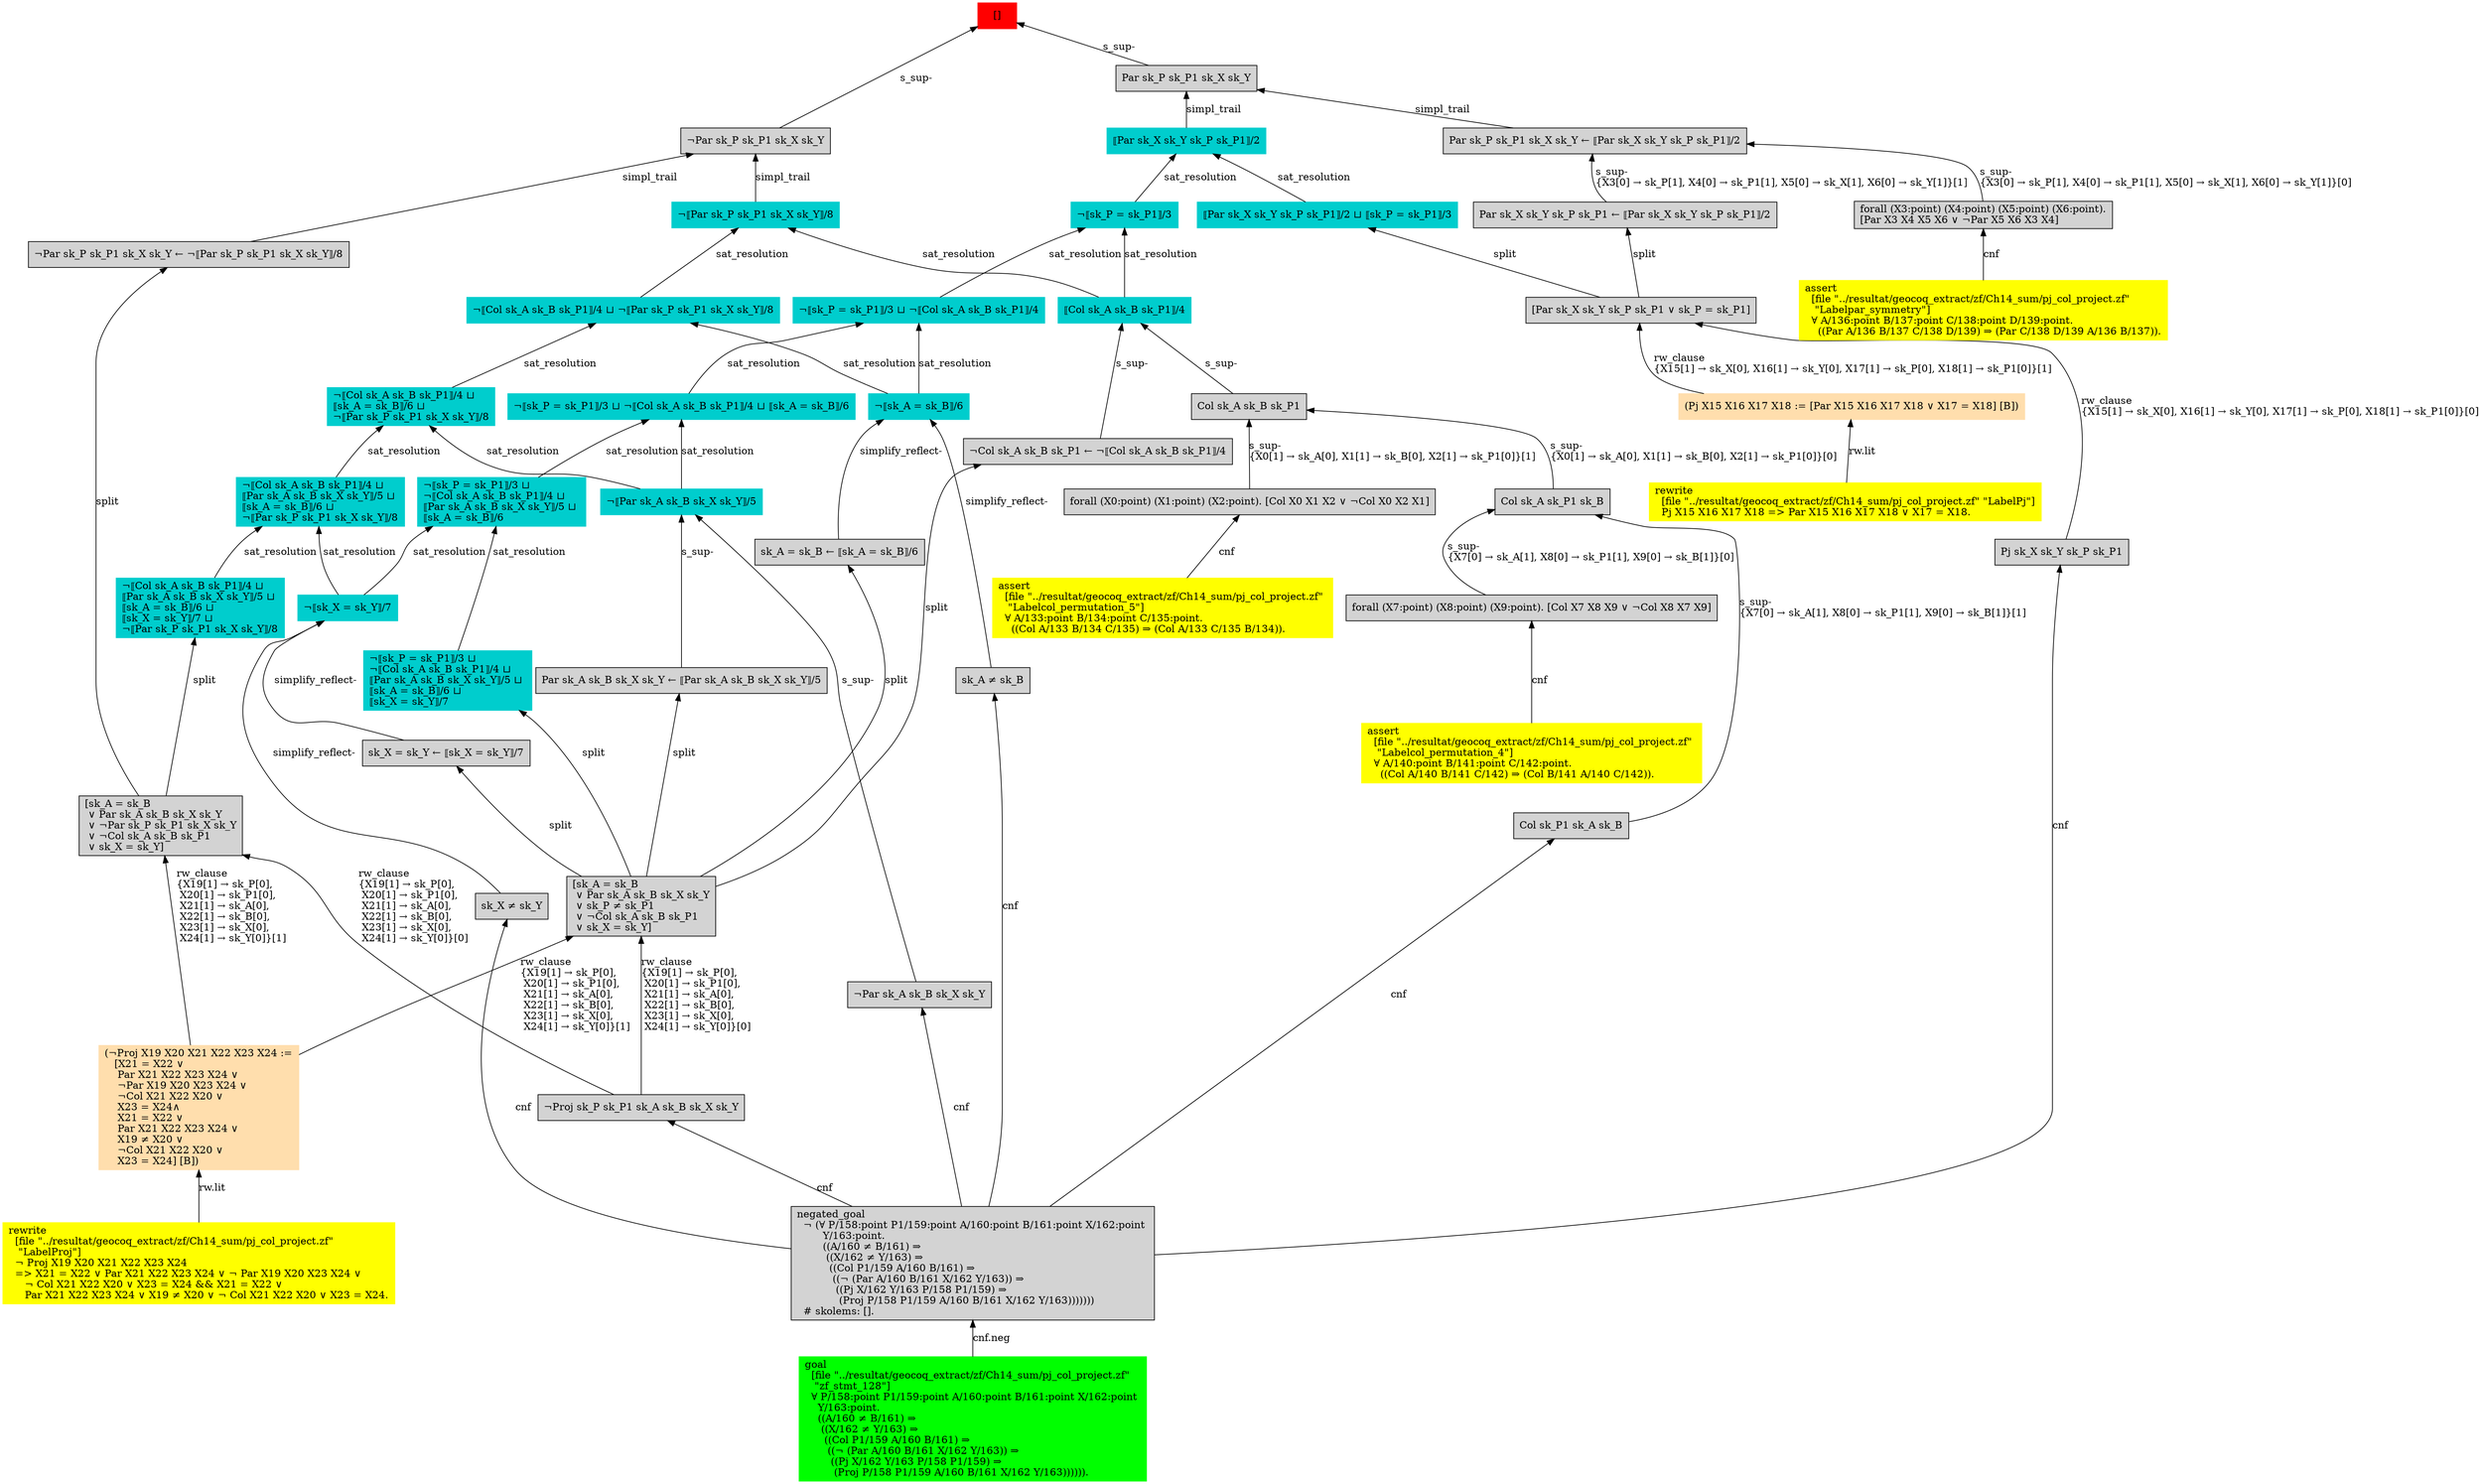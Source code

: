 digraph "unsat_graph" {
  vertex_0 [color=red, label="[]", shape=box, style=filled];
  vertex_0 -> vertex_1 [label="s_sup-\l", dir="back"];
  vertex_1 [shape=box, label="¬Par sk_P sk_P1 sk_X sk_Y\l", style=filled];
  vertex_1 -> vertex_2 [label="simpl_trail", dir="back"];
  vertex_2 [color=cyan3, shape=box, label="¬⟦Par sk_P sk_P1 sk_X sk_Y⟧/8\l", style=filled];
  vertex_2 -> vertex_3 [label="sat_resolution", dir="back"];
  vertex_3 [color=cyan3, shape=box, label="⟦Col sk_A sk_B sk_P1⟧/4\l", style=filled];
  vertex_3 -> vertex_4 [label="s_sup-\l", dir="back"];
  vertex_4 [shape=box, label="¬Col sk_A sk_B sk_P1 ← ¬⟦Col sk_A sk_B sk_P1⟧/4\l", style=filled];
  vertex_4 -> vertex_5 [label="split", dir="back"];
  vertex_5 [shape=box, label="[sk_A = sk_B\l ∨ Par sk_A sk_B sk_X sk_Y\l ∨ sk_P ≠ sk_P1\l ∨ ¬Col sk_A sk_B sk_P1\l ∨ sk_X = sk_Y]\l", style=filled];
  vertex_5 -> vertex_6 [label="rw_clause\l\{X19[1] → sk_P[0], \l X20[1] → sk_P1[0], \l X21[1] → sk_A[0], \l X22[1] → sk_B[0], \l X23[1] → sk_X[0], \l X24[1] → sk_Y[0]\}[1]\l", dir="back"];
  vertex_6 [color=navajowhite, shape=box, label="(¬Proj X19 X20 X21 X22 X23 X24 :=\l   [X21 = X22 ∨ \l    Par X21 X22 X23 X24 ∨ \l    ¬Par X19 X20 X23 X24 ∨ \l    ¬Col X21 X22 X20 ∨ \l    X23 = X24∧\l    X21 = X22 ∨ \l    Par X21 X22 X23 X24 ∨ \l    X19 ≠ X20 ∨ \l    ¬Col X21 X22 X20 ∨ \l    X23 = X24] [B])\l", style=filled];
  vertex_6 -> vertex_7 [label="rw.lit", dir="back"];
  vertex_7 [color=yellow, shape=box, label="rewrite\l  [file \"../resultat/geocoq_extract/zf/Ch14_sum/pj_col_project.zf\" \l   \"LabelProj\"]\l  ¬ Proj X19 X20 X21 X22 X23 X24\l  =\> X21 = X22 ∨ Par X21 X22 X23 X24 ∨ ¬ Par X19 X20 X23 X24 ∨ \l     ¬ Col X21 X22 X20 ∨ X23 = X24 && X21 = X22 ∨ \l     Par X21 X22 X23 X24 ∨ X19 ≠ X20 ∨ ¬ Col X21 X22 X20 ∨ X23 = X24.\l", style=filled];
  vertex_5 -> vertex_8 [label="rw_clause\l\{X19[1] → sk_P[0], \l X20[1] → sk_P1[0], \l X21[1] → sk_A[0], \l X22[1] → sk_B[0], \l X23[1] → sk_X[0], \l X24[1] → sk_Y[0]\}[0]\l", dir="back"];
  vertex_8 [shape=box, label="¬Proj sk_P sk_P1 sk_A sk_B sk_X sk_Y\l", style=filled];
  vertex_8 -> vertex_9 [label="cnf", dir="back"];
  vertex_9 [shape=box, label="negated_goal\l  ¬ (∀ P/158:point P1/159:point A/160:point B/161:point X/162:point \l        Y/163:point.\l        ((A/160 ≠ B/161) ⇒\l         ((X/162 ≠ Y/163) ⇒\l          ((Col P1/159 A/160 B/161) ⇒\l           ((¬ (Par A/160 B/161 X/162 Y/163)) ⇒\l            ((Pj X/162 Y/163 P/158 P1/159) ⇒\l             (Proj P/158 P1/159 A/160 B/161 X/162 Y/163)))))))\l  # skolems: [].\l", style=filled];
  vertex_9 -> vertex_10 [label="cnf.neg", dir="back"];
  vertex_10 [color=green, shape=box, label="goal\l  [file \"../resultat/geocoq_extract/zf/Ch14_sum/pj_col_project.zf\" \l   \"zf_stmt_128\"]\l  ∀ P/158:point P1/159:point A/160:point B/161:point X/162:point \l    Y/163:point.\l    ((A/160 ≠ B/161) ⇒\l     ((X/162 ≠ Y/163) ⇒\l      ((Col P1/159 A/160 B/161) ⇒\l       ((¬ (Par A/160 B/161 X/162 Y/163)) ⇒\l        ((Pj X/162 Y/163 P/158 P1/159) ⇒\l         (Proj P/158 P1/159 A/160 B/161 X/162 Y/163)))))).\l", style=filled];
  vertex_3 -> vertex_11 [label="s_sup-\l", dir="back"];
  vertex_11 [shape=box, label="Col sk_A sk_B sk_P1\l", style=filled];
  vertex_11 -> vertex_12 [label="s_sup-\l\{X0[1] → sk_A[0], X1[1] → sk_B[0], X2[1] → sk_P1[0]\}[1]\l", dir="back"];
  vertex_12 [shape=box, label="forall (X0:point) (X1:point) (X2:point). [Col X0 X1 X2 ∨ ¬Col X0 X2 X1]\l", style=filled];
  vertex_12 -> vertex_13 [label="cnf", dir="back"];
  vertex_13 [color=yellow, shape=box, label="assert\l  [file \"../resultat/geocoq_extract/zf/Ch14_sum/pj_col_project.zf\" \l   \"Labelcol_permutation_5\"]\l  ∀ A/133:point B/134:point C/135:point.\l    ((Col A/133 B/134 C/135) ⇒ (Col A/133 C/135 B/134)).\l", style=filled];
  vertex_11 -> vertex_14 [label="s_sup-\l\{X0[1] → sk_A[0], X1[1] → sk_B[0], X2[1] → sk_P1[0]\}[0]\l", dir="back"];
  vertex_14 [shape=box, label="Col sk_A sk_P1 sk_B\l", style=filled];
  vertex_14 -> vertex_15 [label="s_sup-\l\{X7[0] → sk_A[1], X8[0] → sk_P1[1], X9[0] → sk_B[1]\}[0]\l", dir="back"];
  vertex_15 [shape=box, label="forall (X7:point) (X8:point) (X9:point). [Col X7 X8 X9 ∨ ¬Col X8 X7 X9]\l", style=filled];
  vertex_15 -> vertex_16 [label="cnf", dir="back"];
  vertex_16 [color=yellow, shape=box, label="assert\l  [file \"../resultat/geocoq_extract/zf/Ch14_sum/pj_col_project.zf\" \l   \"Labelcol_permutation_4\"]\l  ∀ A/140:point B/141:point C/142:point.\l    ((Col A/140 B/141 C/142) ⇒ (Col B/141 A/140 C/142)).\l", style=filled];
  vertex_14 -> vertex_17 [label="s_sup-\l\{X7[0] → sk_A[1], X8[0] → sk_P1[1], X9[0] → sk_B[1]\}[1]\l", dir="back"];
  vertex_17 [shape=box, label="Col sk_P1 sk_A sk_B\l", style=filled];
  vertex_17 -> vertex_9 [label="cnf", dir="back"];
  vertex_2 -> vertex_18 [label="sat_resolution", dir="back"];
  vertex_18 [color=cyan3, shape=box, label="¬⟦Col sk_A sk_B sk_P1⟧/4 ⊔ ¬⟦Par sk_P sk_P1 sk_X sk_Y⟧/8\l", style=filled];
  vertex_18 -> vertex_19 [label="sat_resolution", dir="back"];
  vertex_19 [color=cyan3, shape=box, label="¬⟦sk_A = sk_B⟧/6\l", style=filled];
  vertex_19 -> vertex_20 [label="simplify_reflect-", dir="back"];
  vertex_20 [shape=box, label="sk_A ≠ sk_B\l", style=filled];
  vertex_20 -> vertex_9 [label="cnf", dir="back"];
  vertex_19 -> vertex_21 [label="simplify_reflect-", dir="back"];
  vertex_21 [shape=box, label="sk_A = sk_B ← ⟦sk_A = sk_B⟧/6\l", style=filled];
  vertex_21 -> vertex_5 [label="split", dir="back"];
  vertex_18 -> vertex_22 [label="sat_resolution", dir="back"];
  vertex_22 [color=cyan3, shape=box, label="¬⟦Col sk_A sk_B sk_P1⟧/4 ⊔ \l⟦sk_A = sk_B⟧/6 ⊔ \l¬⟦Par sk_P sk_P1 sk_X sk_Y⟧/8\l", style=filled];
  vertex_22 -> vertex_23 [label="sat_resolution", dir="back"];
  vertex_23 [color=cyan3, shape=box, label="¬⟦Par sk_A sk_B sk_X sk_Y⟧/5\l", style=filled];
  vertex_23 -> vertex_24 [label="s_sup-\l", dir="back"];
  vertex_24 [shape=box, label="¬Par sk_A sk_B sk_X sk_Y\l", style=filled];
  vertex_24 -> vertex_9 [label="cnf", dir="back"];
  vertex_23 -> vertex_25 [label="s_sup-\l", dir="back"];
  vertex_25 [shape=box, label="Par sk_A sk_B sk_X sk_Y ← ⟦Par sk_A sk_B sk_X sk_Y⟧/5\l", style=filled];
  vertex_25 -> vertex_5 [label="split", dir="back"];
  vertex_22 -> vertex_26 [label="sat_resolution", dir="back"];
  vertex_26 [color=cyan3, shape=box, label="¬⟦Col sk_A sk_B sk_P1⟧/4 ⊔ \l⟦Par sk_A sk_B sk_X sk_Y⟧/5 ⊔ \l⟦sk_A = sk_B⟧/6 ⊔ \l¬⟦Par sk_P sk_P1 sk_X sk_Y⟧/8\l", style=filled];
  vertex_26 -> vertex_27 [label="sat_resolution", dir="back"];
  vertex_27 [color=cyan3, shape=box, label="¬⟦sk_X = sk_Y⟧/7\l", style=filled];
  vertex_27 -> vertex_28 [label="simplify_reflect-", dir="back"];
  vertex_28 [shape=box, label="sk_X ≠ sk_Y\l", style=filled];
  vertex_28 -> vertex_9 [label="cnf", dir="back"];
  vertex_27 -> vertex_29 [label="simplify_reflect-", dir="back"];
  vertex_29 [shape=box, label="sk_X = sk_Y ← ⟦sk_X = sk_Y⟧/7\l", style=filled];
  vertex_29 -> vertex_5 [label="split", dir="back"];
  vertex_26 -> vertex_30 [label="sat_resolution", dir="back"];
  vertex_30 [color=cyan3, shape=box, label="¬⟦Col sk_A sk_B sk_P1⟧/4 ⊔ \l⟦Par sk_A sk_B sk_X sk_Y⟧/5 ⊔ \l⟦sk_A = sk_B⟧/6 ⊔ \l⟦sk_X = sk_Y⟧/7 ⊔ \l¬⟦Par sk_P sk_P1 sk_X sk_Y⟧/8\l", style=filled];
  vertex_30 -> vertex_31 [label="split", dir="back"];
  vertex_31 [shape=box, label="[sk_A = sk_B\l ∨ Par sk_A sk_B sk_X sk_Y\l ∨ ¬Par sk_P sk_P1 sk_X sk_Y\l ∨ ¬Col sk_A sk_B sk_P1\l ∨ sk_X = sk_Y]\l", style=filled];
  vertex_31 -> vertex_6 [label="rw_clause\l\{X19[1] → sk_P[0], \l X20[1] → sk_P1[0], \l X21[1] → sk_A[0], \l X22[1] → sk_B[0], \l X23[1] → sk_X[0], \l X24[1] → sk_Y[0]\}[1]\l", dir="back"];
  vertex_31 -> vertex_8 [label="rw_clause\l\{X19[1] → sk_P[0], \l X20[1] → sk_P1[0], \l X21[1] → sk_A[0], \l X22[1] → sk_B[0], \l X23[1] → sk_X[0], \l X24[1] → sk_Y[0]\}[0]\l", dir="back"];
  vertex_1 -> vertex_32 [label="simpl_trail", dir="back"];
  vertex_32 [shape=box, label="¬Par sk_P sk_P1 sk_X sk_Y ← ¬⟦Par sk_P sk_P1 sk_X sk_Y⟧/8\l", style=filled];
  vertex_32 -> vertex_31 [label="split", dir="back"];
  vertex_0 -> vertex_33 [label="s_sup-\l", dir="back"];
  vertex_33 [shape=box, label="Par sk_P sk_P1 sk_X sk_Y\l", style=filled];
  vertex_33 -> vertex_34 [label="simpl_trail", dir="back"];
  vertex_34 [color=cyan3, shape=box, label="⟦Par sk_X sk_Y sk_P sk_P1⟧/2\l", style=filled];
  vertex_34 -> vertex_35 [label="sat_resolution", dir="back"];
  vertex_35 [color=cyan3, shape=box, label="¬⟦sk_P = sk_P1⟧/3\l", style=filled];
  vertex_35 -> vertex_3 [label="sat_resolution", dir="back"];
  vertex_35 -> vertex_36 [label="sat_resolution", dir="back"];
  vertex_36 [color=cyan3, shape=box, label="¬⟦sk_P = sk_P1⟧/3 ⊔ ¬⟦Col sk_A sk_B sk_P1⟧/4\l", style=filled];
  vertex_36 -> vertex_19 [label="sat_resolution", dir="back"];
  vertex_36 -> vertex_37 [label="sat_resolution", dir="back"];
  vertex_37 [color=cyan3, shape=box, label="¬⟦sk_P = sk_P1⟧/3 ⊔ ¬⟦Col sk_A sk_B sk_P1⟧/4 ⊔ ⟦sk_A = sk_B⟧/6\l", style=filled];
  vertex_37 -> vertex_23 [label="sat_resolution", dir="back"];
  vertex_37 -> vertex_38 [label="sat_resolution", dir="back"];
  vertex_38 [color=cyan3, shape=box, label="¬⟦sk_P = sk_P1⟧/3 ⊔ \l¬⟦Col sk_A sk_B sk_P1⟧/4 ⊔ \l⟦Par sk_A sk_B sk_X sk_Y⟧/5 ⊔ \l⟦sk_A = sk_B⟧/6\l", style=filled];
  vertex_38 -> vertex_27 [label="sat_resolution", dir="back"];
  vertex_38 -> vertex_39 [label="sat_resolution", dir="back"];
  vertex_39 [color=cyan3, shape=box, label="¬⟦sk_P = sk_P1⟧/3 ⊔ \l¬⟦Col sk_A sk_B sk_P1⟧/4 ⊔ \l⟦Par sk_A sk_B sk_X sk_Y⟧/5 ⊔ \l⟦sk_A = sk_B⟧/6 ⊔ \l⟦sk_X = sk_Y⟧/7\l", style=filled];
  vertex_39 -> vertex_5 [label="split", dir="back"];
  vertex_34 -> vertex_40 [label="sat_resolution", dir="back"];
  vertex_40 [color=cyan3, shape=box, label="⟦Par sk_X sk_Y sk_P sk_P1⟧/2 ⊔ ⟦sk_P = sk_P1⟧/3\l", style=filled];
  vertex_40 -> vertex_41 [label="split", dir="back"];
  vertex_41 [shape=box, label="[Par sk_X sk_Y sk_P sk_P1 ∨ sk_P = sk_P1]\l", style=filled];
  vertex_41 -> vertex_42 [label="rw_clause\l\{X15[1] → sk_X[0], X16[1] → sk_Y[0], X17[1] → sk_P[0], X18[1] → sk_P1[0]\}[1]\l", dir="back"];
  vertex_42 [color=navajowhite, shape=box, label="(Pj X15 X16 X17 X18 := [Par X15 X16 X17 X18 ∨ X17 = X18] [B])\l", style=filled];
  vertex_42 -> vertex_43 [label="rw.lit", dir="back"];
  vertex_43 [color=yellow, shape=box, label="rewrite\l  [file \"../resultat/geocoq_extract/zf/Ch14_sum/pj_col_project.zf\" \"LabelPj\"]\l  Pj X15 X16 X17 X18 =\> Par X15 X16 X17 X18 ∨ X17 = X18.\l", style=filled];
  vertex_41 -> vertex_44 [label="rw_clause\l\{X15[1] → sk_X[0], X16[1] → sk_Y[0], X17[1] → sk_P[0], X18[1] → sk_P1[0]\}[0]\l", dir="back"];
  vertex_44 [shape=box, label="Pj sk_X sk_Y sk_P sk_P1\l", style=filled];
  vertex_44 -> vertex_9 [label="cnf", dir="back"];
  vertex_33 -> vertex_45 [label="simpl_trail", dir="back"];
  vertex_45 [shape=box, label="Par sk_P sk_P1 sk_X sk_Y ← ⟦Par sk_X sk_Y sk_P sk_P1⟧/2\l", style=filled];
  vertex_45 -> vertex_46 [label="s_sup-\l\{X3[0] → sk_P[1], X4[0] → sk_P1[1], X5[0] → sk_X[1], X6[0] → sk_Y[1]\}[0]\l", dir="back"];
  vertex_46 [shape=box, label="forall (X3:point) (X4:point) (X5:point) (X6:point).\l[Par X3 X4 X5 X6 ∨ ¬Par X5 X6 X3 X4]\l", style=filled];
  vertex_46 -> vertex_47 [label="cnf", dir="back"];
  vertex_47 [color=yellow, shape=box, label="assert\l  [file \"../resultat/geocoq_extract/zf/Ch14_sum/pj_col_project.zf\" \l   \"Labelpar_symmetry\"]\l  ∀ A/136:point B/137:point C/138:point D/139:point.\l    ((Par A/136 B/137 C/138 D/139) ⇒ (Par C/138 D/139 A/136 B/137)).\l", style=filled];
  vertex_45 -> vertex_48 [label="s_sup-\l\{X3[0] → sk_P[1], X4[0] → sk_P1[1], X5[0] → sk_X[1], X6[0] → sk_Y[1]\}[1]\l", dir="back"];
  vertex_48 [shape=box, label="Par sk_X sk_Y sk_P sk_P1 ← ⟦Par sk_X sk_Y sk_P sk_P1⟧/2\l", style=filled];
  vertex_48 -> vertex_41 [label="split", dir="back"];
  }



